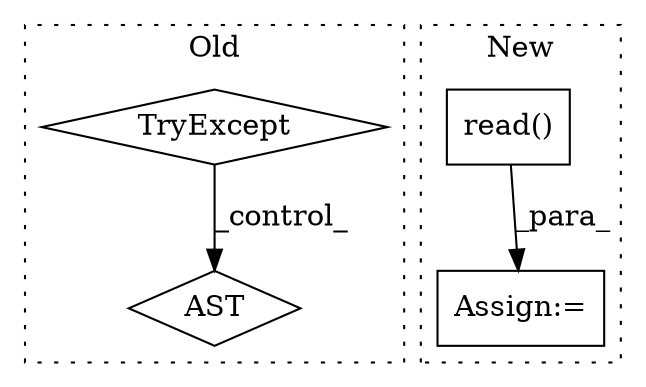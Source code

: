 digraph G {
subgraph cluster0 {
1 [label="TryExcept" a="71" s="941" l="13" shape="diamond"];
3 [label="AST" a="2" s="1095,0" l="7,0" shape="diamond"];
label = "Old";
style="dotted";
}
subgraph cluster1 {
2 [label="read()" a="75" s="1089" l="8" shape="box"];
4 [label="Assign:=" a="68" s="1086" l="3" shape="box"];
label = "New";
style="dotted";
}
1 -> 3 [label="_control_"];
2 -> 4 [label="_para_"];
}